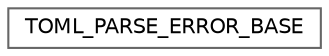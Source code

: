 digraph "Graphical Class Hierarchy"
{
 // LATEX_PDF_SIZE
  bgcolor="transparent";
  edge [fontname=Helvetica,fontsize=10,labelfontname=Helvetica,labelfontsize=10];
  node [fontname=Helvetica,fontsize=10,shape=box,height=0.2,width=0.4];
  rankdir="LR";
  Node0 [id="Node000000",label="TOML_PARSE_ERROR_BASE",height=0.2,width=0.4,color="grey40", fillcolor="white", style="filled",URL="$class_t_o_m_l___p_a_r_s_e___e_r_r_o_r___b_a_s_e.html",tooltip=" "];
}
